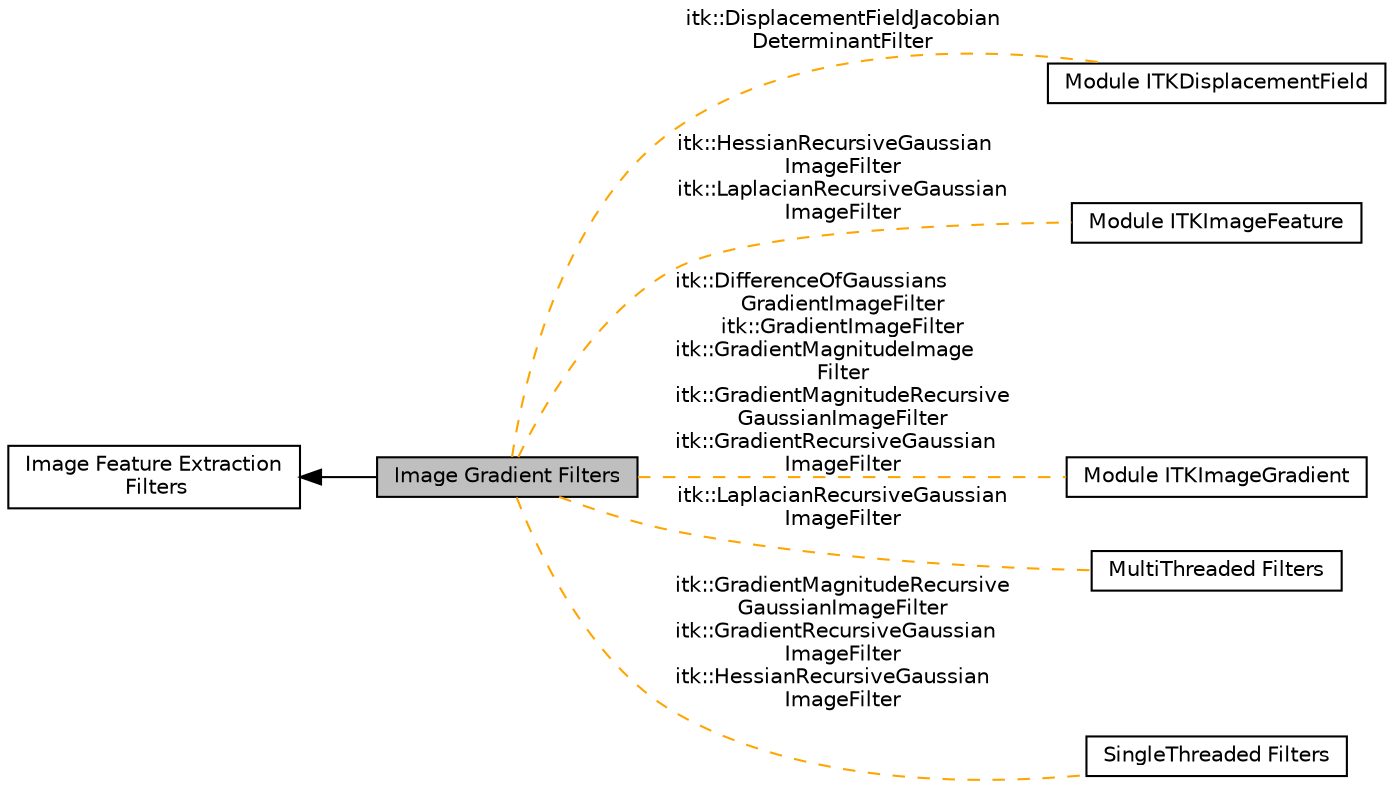 digraph "Image Gradient Filters"
{
  edge [fontname="Helvetica",fontsize="10",labelfontname="Helvetica",labelfontsize="10"];
  node [fontname="Helvetica",fontsize="10",shape=box];
  rankdir=LR;
  Node1 [label="Image Gradient Filters",height=0.2,width=0.4,color="black", fillcolor="grey75", style="filled", fontcolor="black",tooltip=" "];
  Node4 [label="Module ITKDisplacementField",height=0.2,width=0.4,color="black", fillcolor="white", style="filled",URL="$group__ITKDisplacementField.html",tooltip=" "];
  Node6 [label="Module ITKImageFeature",height=0.2,width=0.4,color="black", fillcolor="white", style="filled",URL="$group__ITKImageFeature.html",tooltip=" "];
  Node3 [label="Module ITKImageGradient",height=0.2,width=0.4,color="black", fillcolor="white", style="filled",URL="$group__ITKImageGradient.html",tooltip=" "];
  Node2 [label="Image Feature Extraction\l Filters",height=0.2,width=0.4,color="black", fillcolor="white", style="filled",URL="$group__ImageFeatureExtraction.html",tooltip=" "];
  Node7 [label="MultiThreaded Filters",height=0.2,width=0.4,color="black", fillcolor="white", style="filled",URL="$group__MultiThreaded.html",tooltip=" "];
  Node5 [label="SingleThreaded Filters",height=0.2,width=0.4,color="black", fillcolor="white", style="filled",URL="$group__SingleThreaded.html",tooltip=" "];
  Node2->Node1 [shape=plaintext, dir="back", style="solid"];
  Node1->Node3 [shape=plaintext, label="itk::DifferenceOfGaussians\lGradientImageFilter\nitk::GradientImageFilter\nitk::GradientMagnitudeImage\lFilter\nitk::GradientMagnitudeRecursive\lGaussianImageFilter\nitk::GradientRecursiveGaussian\lImageFilter", color="orange", dir="none", style="dashed"];
  Node1->Node4 [shape=plaintext, label="itk::DisplacementFieldJacobian\lDeterminantFilter", color="orange", dir="none", style="dashed"];
  Node1->Node5 [shape=plaintext, label="itk::GradientMagnitudeRecursive\lGaussianImageFilter\nitk::GradientRecursiveGaussian\lImageFilter\nitk::HessianRecursiveGaussian\lImageFilter", color="orange", dir="none", style="dashed"];
  Node1->Node6 [shape=plaintext, label="itk::HessianRecursiveGaussian\lImageFilter\nitk::LaplacianRecursiveGaussian\lImageFilter", color="orange", dir="none", style="dashed"];
  Node1->Node7 [shape=plaintext, label="itk::LaplacianRecursiveGaussian\lImageFilter", color="orange", dir="none", style="dashed"];
}
